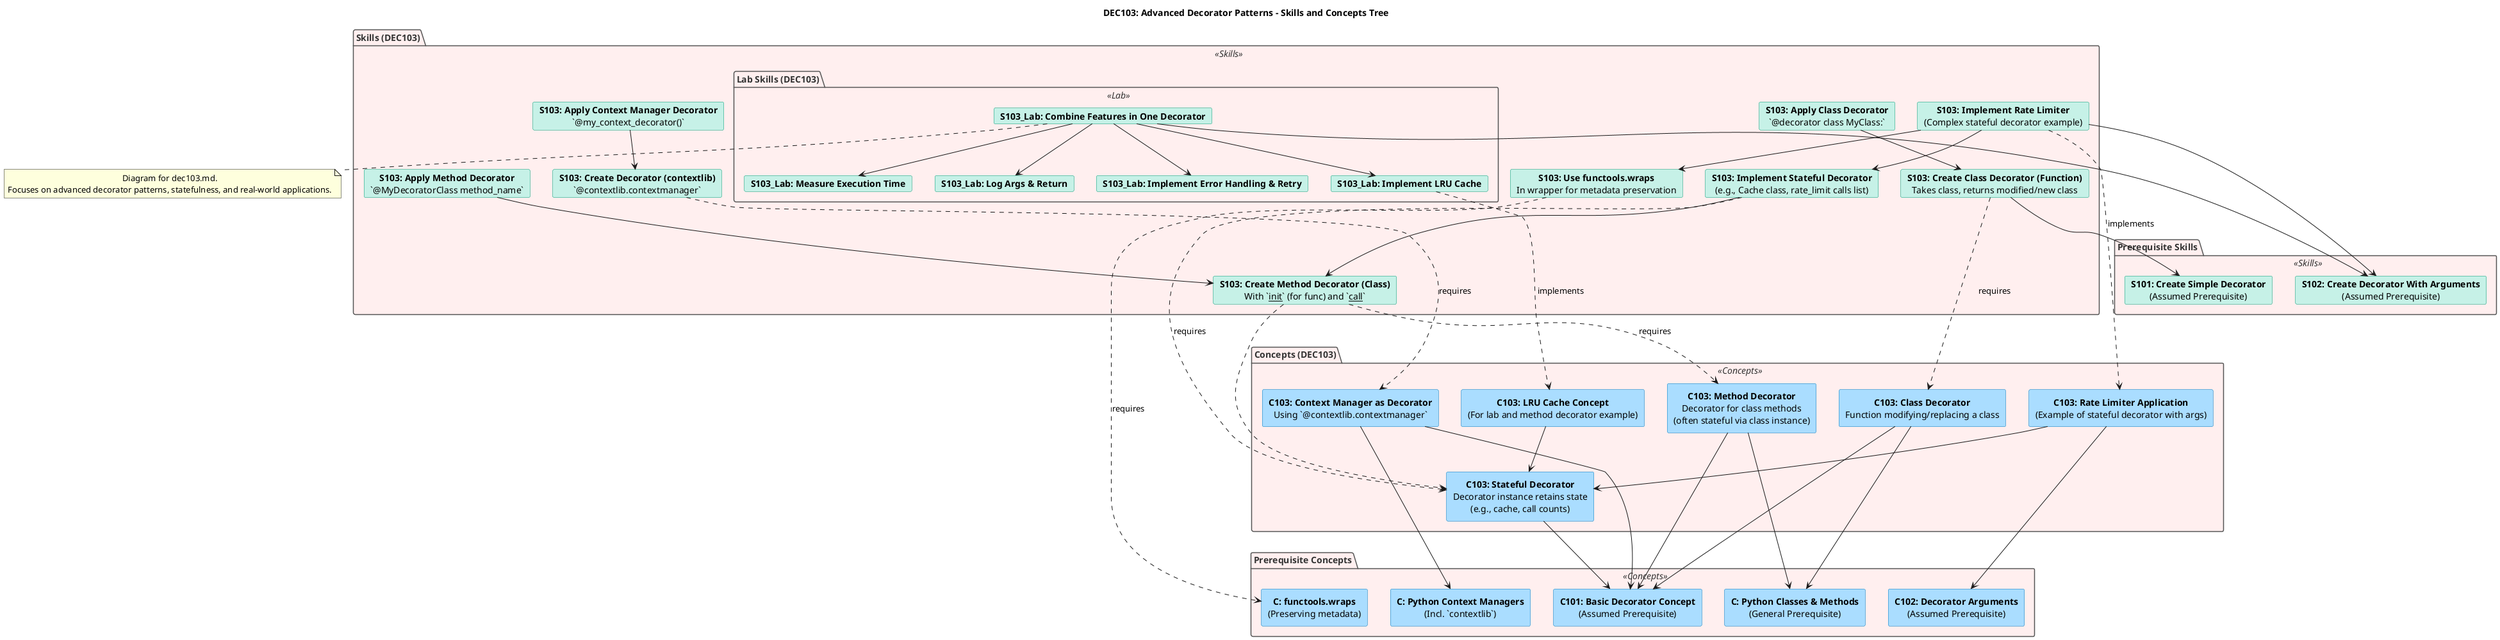 @startuml
skinparam defaultTextAlignment center
skinparam shadowing false
skinparam package {
    borderColor #555555
    backgroundColor #FFEfEf
    fontColor #333333
    stereotypeFontColor #333333
}
skinparam rectangle {
    borderColor #0077BB
    backgroundColor #AADDFF
    fontColor #000000
    stereotypeFontColor #003366
}
skinparam card {
    borderColor #009973
    backgroundColor #C6F1E7
    fontColor #000000
    stereotypeFontColor #004D33
}

title DEC103: Advanced Decorator Patterns - Skills and Concepts Tree

package "Prerequisite Concepts" <<Concepts>> {
    rectangle C101_Decorator_Concept_Basic [
        <b>C101: Basic Decorator Concept</b>
        (Assumed Prerequisite)
    ]
    rectangle C102_Decorator_Arguments [
        <b>C102: Decorator Arguments</b>
        (Assumed Prerequisite)
    ]
    rectangle C_Python_Classes_Methods [
        <b>C: Python Classes & Methods</b>
        (General Prerequisite)
    ]
    rectangle C_Python_Context_Managers_Lib [
        <b>C: Python Context Managers</b>
        (Incl. `contextlib`)
    ]
    rectangle C_Functools_Wraps [
        <b>C: functools.wraps</b>
        (Preserving metadata)
    ]
}

package "Concepts (DEC103)" <<Concepts>> {
    rectangle C103_Class_Decorator [
        <b>C103: Class Decorator</b>
        Function modifying/replacing a class
    ]
    rectangle C103_Context_Manager_As_Decorator [
        <b>C103: Context Manager as Decorator</b>
        Using `@contextlib.contextmanager`
    ]
    rectangle C103_Method_Decorator [
        <b>C103: Method Decorator</b>
        Decorator for class methods
        (often stateful via class instance)
    ]
    rectangle C103_Stateful_Decorator [
        <b>C103: Stateful Decorator</b>
        Decorator instance retains state
        (e.g., cache, call counts)
    ]
    rectangle C103_RealWorld_Rate_Limiter [
        <b>C103: Rate Limiter Application</b>
        (Example of stateful decorator with args)
    ]
    rectangle C103_LRU_Cache [
        <b>C103: LRU Cache Concept</b>
        (For lab and method decorator example)
    ]
}

package "Prerequisite Skills" <<Skills>> {
    card S101_Create_Simple_Decorator [
        <b>S101: Create Simple Decorator</b>
        (Assumed Prerequisite)
    ]
    card S102_Create_Decorator_With_Arguments [
        <b>S102: Create Decorator With Arguments</b>
        (Assumed Prerequisite)
    ]
}

package "Skills (DEC103)" <<Skills>> {
    card S103_Create_Class_Decorator_Func [
        <b>S103: Create Class Decorator (Function)</b>
        Takes class, returns modified/new class
    ]
    card S103_Apply_Class_Decorator [
        <b>S103: Apply Class Decorator</b>
        `@decorator class MyClass:`
    ]
    card S103_Create_Decorator_Using_Contextlib [
        <b>S103: Create Decorator (contextlib)</b>
        `@contextlib.contextmanager`
    ]
    card S103_Apply_Context_Manager_Decorator [
        <b>S103: Apply Context Manager Decorator</b>
        `@my_context_decorator()`
    ]
    card S103_Create_Method_Decorator_As_Class [
        <b>S103: Create Method Decorator (Class)</b>
        With `__init__` (for func) and `__call__`
    ]
    card S103_Apply_Method_Decorator [
        <b>S103: Apply Method Decorator</b>
        `@MyDecoratorClass method_name`
    ]
    card S103_Implement_Stateful_Decorator_Instance [
        <b>S103: Implement Stateful Decorator</b>
        (e.g., Cache class, rate_limit calls list)
    ]
    card S103_Use_Functools_Wraps_Effectively [
        <b>S103: Use functools.wraps</b>
        In wrapper for metadata preservation
    ]
    card S103_Implement_API_Rate_Limiter_Decorator [
        <b>S103: Implement Rate Limiter</b>
        (Complex stateful decorator example)
    ]

    package "Lab Skills (DEC103)" <<Lab>> {
        card S103_Lab_Measure_Execution_Time [
            <b>S103_Lab: Measure Execution Time</b>
        ]
        card S103_Lab_Log_Args_Return_Values [
            <b>S103_Lab: Log Args & Return</b>
        ]
        card S103_Lab_Implement_Error_Retry [
            <b>S103_Lab: Implement Error Handling & Retry</b>
        ]
        card S103_Lab_Implement_LRU_Cache_Feature [
            <b>S103_Lab: Implement LRU Cache</b>
        ]
        card S103_Lab_Combine_Features_In_Decorator [
            <b>S103_Lab: Combine Features in One Decorator</b>
        ]
    }
}

' --- Concept Dependencies ---
C103_Class_Decorator --> C101_Decorator_Concept_Basic
C103_Class_Decorator --> C_Python_Classes_Methods
C103_Context_Manager_As_Decorator --> C101_Decorator_Concept_Basic
C103_Context_Manager_As_Decorator --> C_Python_Context_Managers_Lib
C103_Method_Decorator --> C101_Decorator_Concept_Basic
C103_Method_Decorator --> C_Python_Classes_Methods
C103_Stateful_Decorator --> C101_Decorator_Concept_Basic
C103_RealWorld_Rate_Limiter --> C103_Stateful_Decorator
C103_RealWorld_Rate_Limiter --> C102_Decorator_Arguments
' Cache is stateful
C103_LRU_Cache --> C103_Stateful_Decorator

' --- Skill Dependencies & Skill-Concept Connections (DEC103) ---
S103_Create_Class_Decorator_Func ..> C103_Class_Decorator : requires
' Base structure
S103_Create_Class_Decorator_Func --> S101_Create_Simple_Decorator
S103_Apply_Class_Decorator --> S103_Create_Class_Decorator_Func

S103_Create_Decorator_Using_Contextlib ..> C103_Context_Manager_As_Decorator : requires
S103_Apply_Context_Manager_Decorator --> S103_Create_Decorator_Using_Contextlib

S103_Create_Method_Decorator_As_Class ..> C103_Method_Decorator : requires
' if cache etc.
S103_Create_Method_Decorator_As_Class ..> C103_Stateful_Decorator
S103_Apply_Method_Decorator --> S103_Create_Method_Decorator_As_Class

S103_Implement_Stateful_Decorator_Instance ..> C103_Stateful_Decorator : requires
' Or func decorator
S103_Implement_Stateful_Decorator_Instance --> S103_Create_Method_Decorator_As_Class

S103_Use_Functools_Wraps_Effectively ..> C_Functools_Wraps : requires

S103_Implement_API_Rate_Limiter_Decorator --> S102_Create_Decorator_With_Arguments
S103_Implement_API_Rate_Limiter_Decorator --> S103_Implement_Stateful_Decorator_Instance
S103_Implement_API_Rate_Limiter_Decorator --> S103_Use_Functools_Wraps_Effectively
S103_Implement_API_Rate_Limiter_Decorator ..> C103_RealWorld_Rate_Limiter : implements

' Lab Skill Dependencies
S103_Lab_Combine_Features_In_Decorator --> S103_Lab_Measure_Execution_Time
S103_Lab_Combine_Features_In_Decorator --> S103_Lab_Log_Args_Return_Values
S103_Lab_Combine_Features_In_Decorator --> S103_Lab_Implement_Error_Retry
S103_Lab_Combine_Features_In_Decorator --> S103_Lab_Implement_LRU_Cache_Feature
S103_Lab_Implement_LRU_Cache_Feature ..> C103_LRU_Cache : implements
' Likely needs args for config
S103_Lab_Combine_Features_In_Decorator --> S102_Create_Decorator_With_Arguments

note bottom
  Diagram for dec103.md.
  Focuses on advanced decorator patterns, statefulness, and real-world applications.
end note
@enduml
